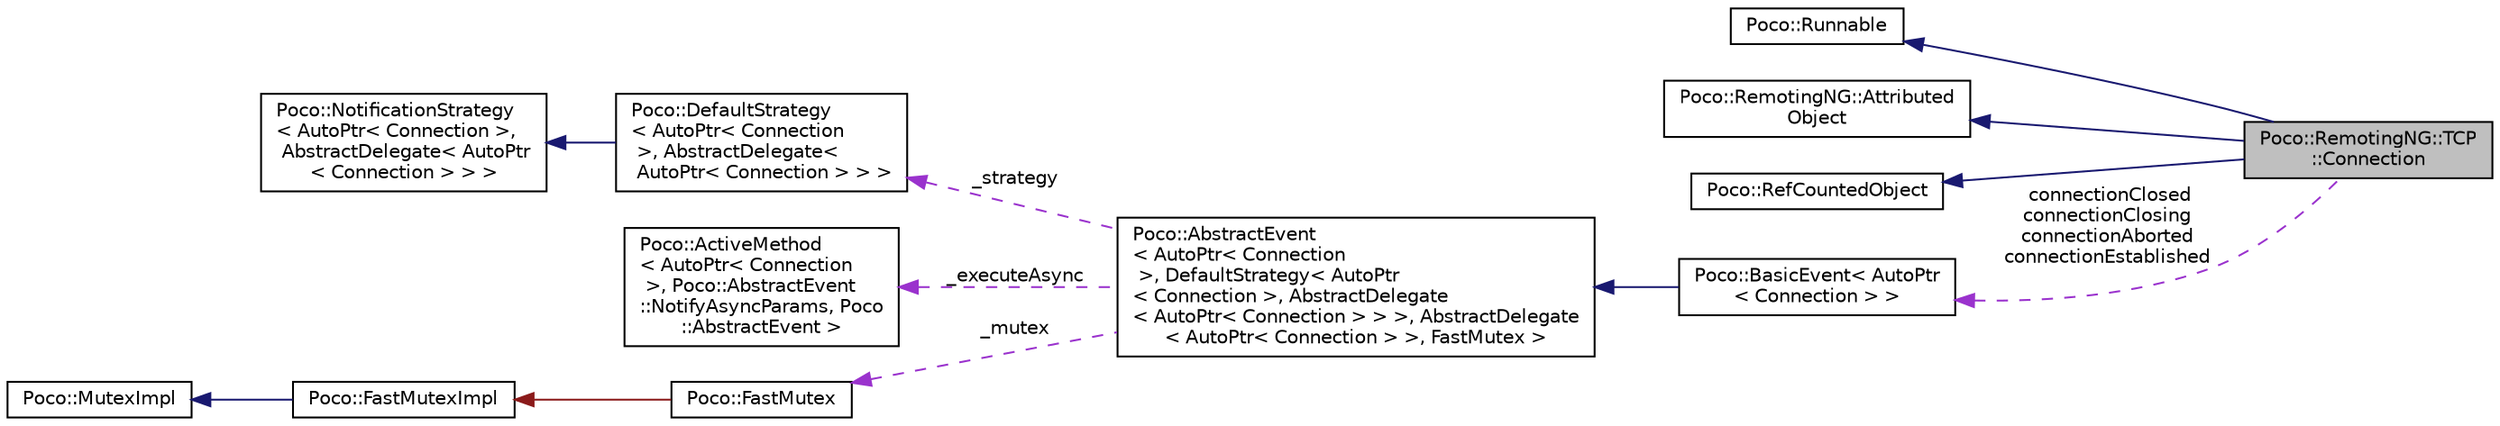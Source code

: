 digraph "Poco::RemotingNG::TCP::Connection"
{
 // LATEX_PDF_SIZE
  edge [fontname="Helvetica",fontsize="10",labelfontname="Helvetica",labelfontsize="10"];
  node [fontname="Helvetica",fontsize="10",shape=record];
  rankdir="LR";
  Node1 [label="Poco::RemotingNG::TCP\l::Connection",height=0.2,width=0.4,color="black", fillcolor="grey75", style="filled", fontcolor="black",tooltip=" "];
  Node2 -> Node1 [dir="back",color="midnightblue",fontsize="10",style="solid"];
  Node2 [label="Poco::Runnable",height=0.2,width=0.4,color="black", fillcolor="white", style="filled",URL="$classPoco_1_1Runnable.html",tooltip=" "];
  Node3 -> Node1 [dir="back",color="midnightblue",fontsize="10",style="solid"];
  Node3 [label="Poco::RemotingNG::Attributed\lObject",height=0.2,width=0.4,color="black", fillcolor="white", style="filled",URL="$classPoco_1_1RemotingNG_1_1AttributedObject.html",tooltip=" "];
  Node4 -> Node1 [dir="back",color="midnightblue",fontsize="10",style="solid"];
  Node4 [label="Poco::RefCountedObject",height=0.2,width=0.4,color="black", fillcolor="white", style="filled",URL="$classPoco_1_1RefCountedObject.html",tooltip=" "];
  Node5 -> Node1 [dir="back",color="darkorchid3",fontsize="10",style="dashed",label=" connectionClosed\nconnectionClosing\nconnectionAborted\nconnectionEstablished" ];
  Node5 [label="Poco::BasicEvent\< AutoPtr\l\< Connection \> \>",height=0.2,width=0.4,color="black", fillcolor="white", style="filled",URL="$classPoco_1_1BasicEvent.html",tooltip=" "];
  Node6 -> Node5 [dir="back",color="midnightblue",fontsize="10",style="solid"];
  Node6 [label="Poco::AbstractEvent\l\< AutoPtr\< Connection\l \>, DefaultStrategy\< AutoPtr\l\< Connection \>, AbstractDelegate\l\< AutoPtr\< Connection \> \> \>, AbstractDelegate\l\< AutoPtr\< Connection \> \>, FastMutex \>",height=0.2,width=0.4,color="black", fillcolor="white", style="filled",URL="$classPoco_1_1AbstractEvent.html",tooltip=" "];
  Node7 -> Node6 [dir="back",color="darkorchid3",fontsize="10",style="dashed",label=" _strategy" ];
  Node7 [label="Poco::DefaultStrategy\l\< AutoPtr\< Connection\l \>, AbstractDelegate\<\l AutoPtr\< Connection \> \> \>",height=0.2,width=0.4,color="black", fillcolor="white", style="filled",URL="$classPoco_1_1DefaultStrategy.html",tooltip=" "];
  Node8 -> Node7 [dir="back",color="midnightblue",fontsize="10",style="solid"];
  Node8 [label="Poco::NotificationStrategy\l\< AutoPtr\< Connection \>,\l AbstractDelegate\< AutoPtr\l\< Connection \> \> \>",height=0.2,width=0.4,color="black", fillcolor="white", style="filled",URL="$classPoco_1_1NotificationStrategy.html",tooltip=" "];
  Node9 -> Node6 [dir="back",color="darkorchid3",fontsize="10",style="dashed",label=" _executeAsync" ];
  Node9 [label="Poco::ActiveMethod\l\< AutoPtr\< Connection\l \>, Poco::AbstractEvent\l::NotifyAsyncParams, Poco\l::AbstractEvent \>",height=0.2,width=0.4,color="black", fillcolor="white", style="filled",URL="$classPoco_1_1ActiveMethod.html",tooltip=" "];
  Node10 -> Node6 [dir="back",color="darkorchid3",fontsize="10",style="dashed",label=" _mutex" ];
  Node10 [label="Poco::FastMutex",height=0.2,width=0.4,color="black", fillcolor="white", style="filled",URL="$classPoco_1_1FastMutex.html",tooltip=" "];
  Node11 -> Node10 [dir="back",color="firebrick4",fontsize="10",style="solid"];
  Node11 [label="Poco::FastMutexImpl",height=0.2,width=0.4,color="black", fillcolor="white", style="filled",URL="$classPoco_1_1FastMutexImpl.html",tooltip=" "];
  Node12 -> Node11 [dir="back",color="midnightblue",fontsize="10",style="solid"];
  Node12 [label="Poco::MutexImpl",height=0.2,width=0.4,color="black", fillcolor="white", style="filled",URL="$classPoco_1_1MutexImpl.html",tooltip=" "];
}
